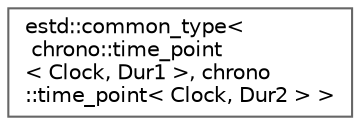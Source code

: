 digraph "Graphical Class Hierarchy"
{
 // LATEX_PDF_SIZE
  bgcolor="transparent";
  edge [fontname=Helvetica,fontsize=10,labelfontname=Helvetica,labelfontsize=10];
  node [fontname=Helvetica,fontsize=10,shape=box,height=0.2,width=0.4];
  rankdir="LR";
  Node0 [id="Node000000",label="estd::common_type\<\l chrono::time_point\l\< Clock, Dur1 \>, chrono\l::time_point\< Clock, Dur2 \> \>",height=0.2,width=0.4,color="grey40", fillcolor="white", style="filled",URL="$d6/d62/structestd_1_1common__type_3_01chrono_1_1time__point_3_01Clock_00_01Dur1_01_4_00_01chrono_1_1tim55313b15dccdd7eaae8e63dae97c3ee5.html",tooltip=" "];
}
